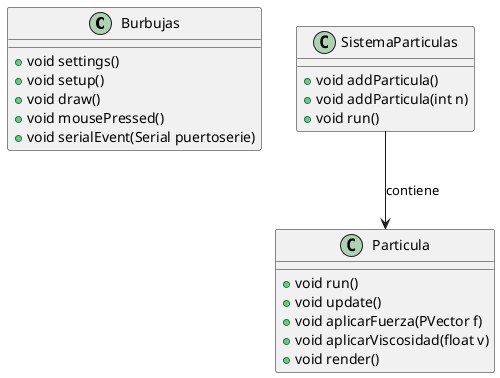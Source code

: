 @startuml classes_processing

' Declaración de las clases en Processing
class Burbujas {
    +void settings()
    +void setup()
    +void draw()
    +void mousePressed()
    +void serialEvent(Serial puertoserie)
}

class Particula {
    +void run()
    +void update()
    +void aplicarFuerza(PVector f)
    +void aplicarViscosidad(float v)
    +void render()
}

class SistemaParticulas {
    +void addParticula()
    +void addParticula(int n)
    +void run()
}

' Relaciones entre las clases
SistemaParticulas --> Particula : contiene

@enduml
